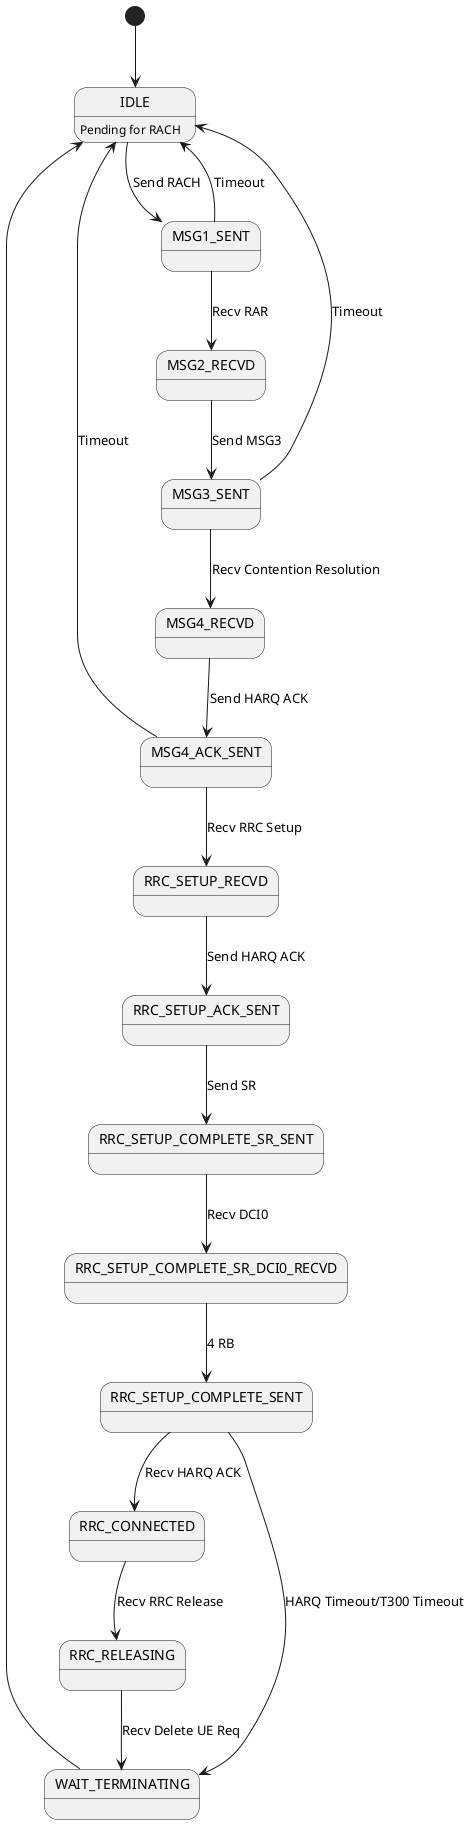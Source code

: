 @startuml

[*] --> IDLE
IDLE : Pending for RACH

IDLE -left-> MSG1_SENT :  Send RACH

MSG1_SENT -up-> IDLE : Timeout
MSG1_SENT --> MSG2_RECVD : Recv RAR

MSG2_RECVD --> MSG3_SENT : Send MSG3

MSG3_SENT -up-> IDLE : Timeout
MSG3_SENT --> MSG4_RECVD : Recv Contention Resolution

MSG4_RECVD --> MSG4_ACK_SENT : Send HARQ ACK

MSG4_ACK_SENT -up-> IDLE : Timeout
MSG4_ACK_SENT --> RRC_SETUP_RECVD : Recv RRC Setup

RRC_SETUP_RECVD --> RRC_SETUP_ACK_SENT : Send HARQ ACK
RRC_SETUP_ACK_SENT --> RRC_SETUP_COMPLETE_SR_SENT : Send SR
RRC_SETUP_COMPLETE_SR_SENT --> RRC_SETUP_COMPLETE_SR_DCI0_RECVD : Recv DCI0
RRC_SETUP_COMPLETE_SR_DCI0_RECVD --> RRC_SETUP_COMPLETE_SENT : 4 RB

RRC_SETUP_COMPLETE_SENT -right-> WAIT_TERMINATING : HARQ Timeout/T300 Timeout
WAIT_TERMINATING -up-> IDLE

RRC_SETUP_COMPLETE_SENT --> RRC_CONNECTED : Recv HARQ ACK

RRC_CONNECTED --> RRC_RELEASING : Recv RRC Release
RRC_RELEASING --> WAIT_TERMINATING : Recv Delete UE Req



@enduml